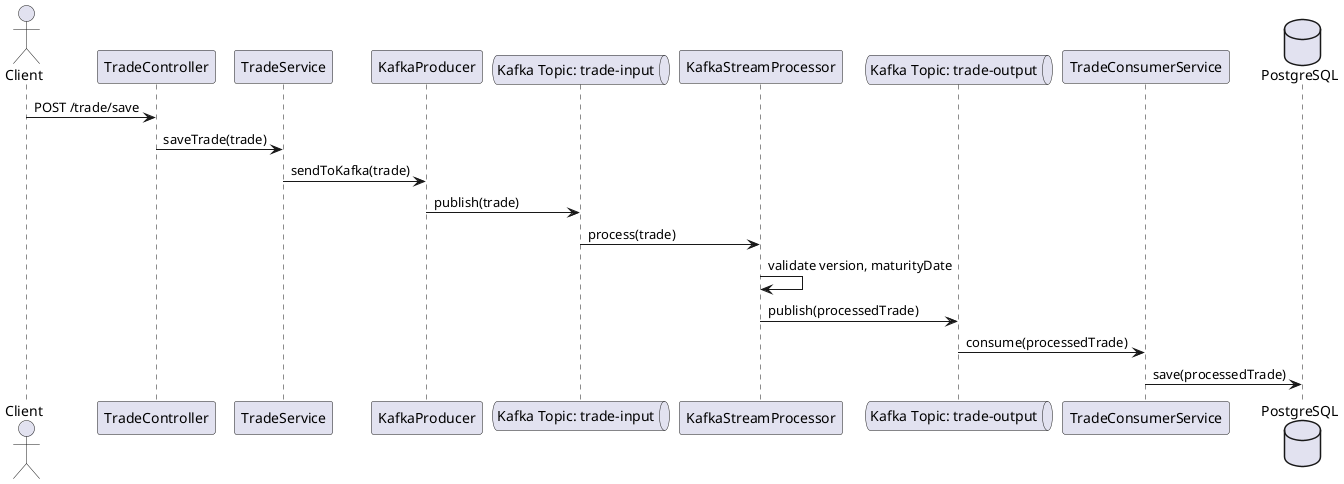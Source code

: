 @startuml
actor Client
participant "TradeController" as Controller
participant "TradeService" as Service
participant "KafkaProducer" as Producer
queue "Kafka Topic: trade-input" as KafkaInput
participant "KafkaStreamProcessor" as StreamProcessor
queue "Kafka Topic: trade-output" as KafkaOutput
participant "TradeConsumerService" as Consumer
database PostgreSQL

Client -> Controller : POST /trade/save
Controller -> Service : saveTrade(trade)
Service -> Producer : sendToKafka(trade)
Producer -> KafkaInput : publish(trade)

KafkaInput -> StreamProcessor : process(trade)
StreamProcessor -> StreamProcessor : validate version, maturityDate
StreamProcessor -> KafkaOutput : publish(processedTrade)

KafkaOutput -> Consumer : consume(processedTrade)
Consumer -> PostgreSQL : save(processedTrade)
@enduml
